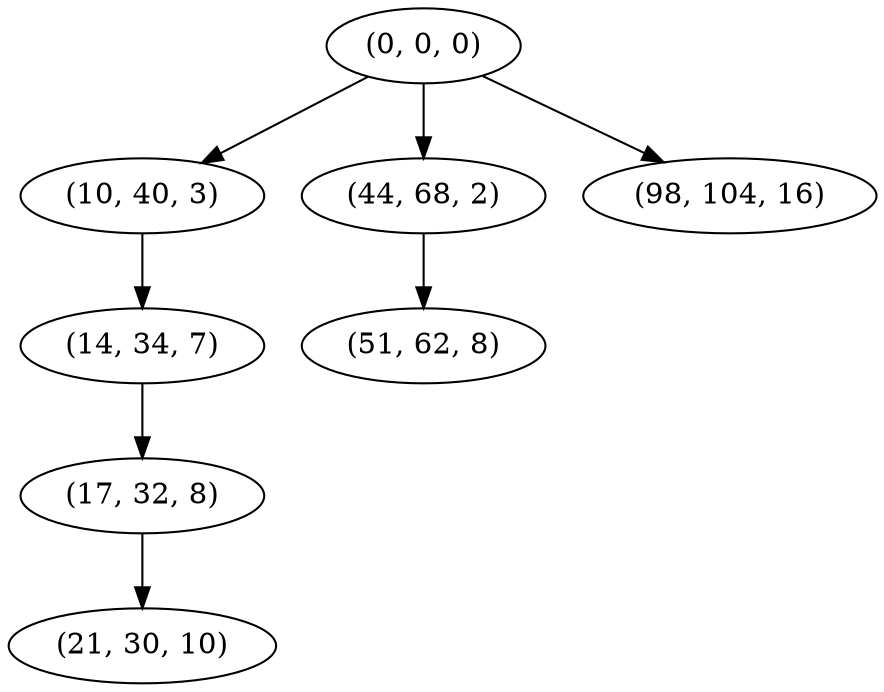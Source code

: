 digraph tree {
    "(0, 0, 0)";
    "(10, 40, 3)";
    "(14, 34, 7)";
    "(17, 32, 8)";
    "(21, 30, 10)";
    "(44, 68, 2)";
    "(51, 62, 8)";
    "(98, 104, 16)";
    "(0, 0, 0)" -> "(10, 40, 3)";
    "(0, 0, 0)" -> "(44, 68, 2)";
    "(0, 0, 0)" -> "(98, 104, 16)";
    "(10, 40, 3)" -> "(14, 34, 7)";
    "(14, 34, 7)" -> "(17, 32, 8)";
    "(17, 32, 8)" -> "(21, 30, 10)";
    "(44, 68, 2)" -> "(51, 62, 8)";
}
